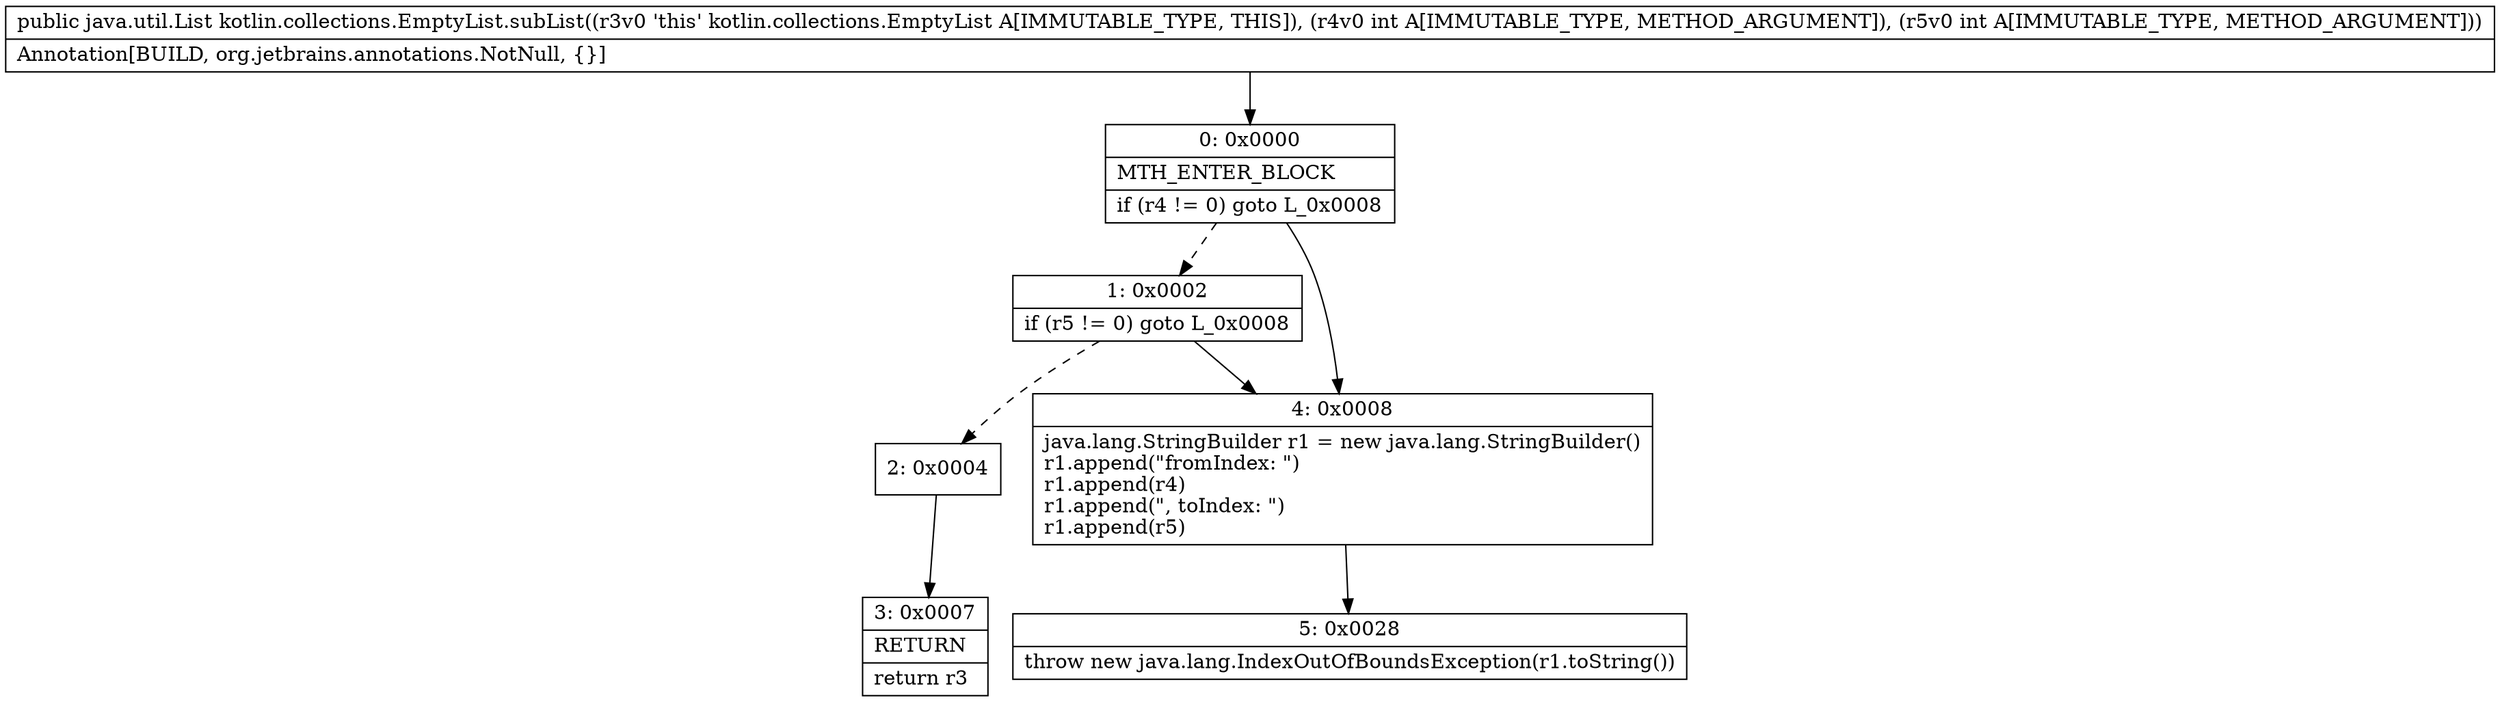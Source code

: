 digraph "CFG forkotlin.collections.EmptyList.subList(II)Ljava\/util\/List;" {
Node_0 [shape=record,label="{0\:\ 0x0000|MTH_ENTER_BLOCK\l|if (r4 != 0) goto L_0x0008\l}"];
Node_1 [shape=record,label="{1\:\ 0x0002|if (r5 != 0) goto L_0x0008\l}"];
Node_2 [shape=record,label="{2\:\ 0x0004}"];
Node_3 [shape=record,label="{3\:\ 0x0007|RETURN\l|return r3\l}"];
Node_4 [shape=record,label="{4\:\ 0x0008|java.lang.StringBuilder r1 = new java.lang.StringBuilder()\lr1.append(\"fromIndex: \")\lr1.append(r4)\lr1.append(\", toIndex: \")\lr1.append(r5)\l}"];
Node_5 [shape=record,label="{5\:\ 0x0028|throw new java.lang.IndexOutOfBoundsException(r1.toString())\l}"];
MethodNode[shape=record,label="{public java.util.List kotlin.collections.EmptyList.subList((r3v0 'this' kotlin.collections.EmptyList A[IMMUTABLE_TYPE, THIS]), (r4v0 int A[IMMUTABLE_TYPE, METHOD_ARGUMENT]), (r5v0 int A[IMMUTABLE_TYPE, METHOD_ARGUMENT]))  | Annotation[BUILD, org.jetbrains.annotations.NotNull, \{\}]\l}"];
MethodNode -> Node_0;
Node_0 -> Node_1[style=dashed];
Node_0 -> Node_4;
Node_1 -> Node_2[style=dashed];
Node_1 -> Node_4;
Node_2 -> Node_3;
Node_4 -> Node_5;
}

